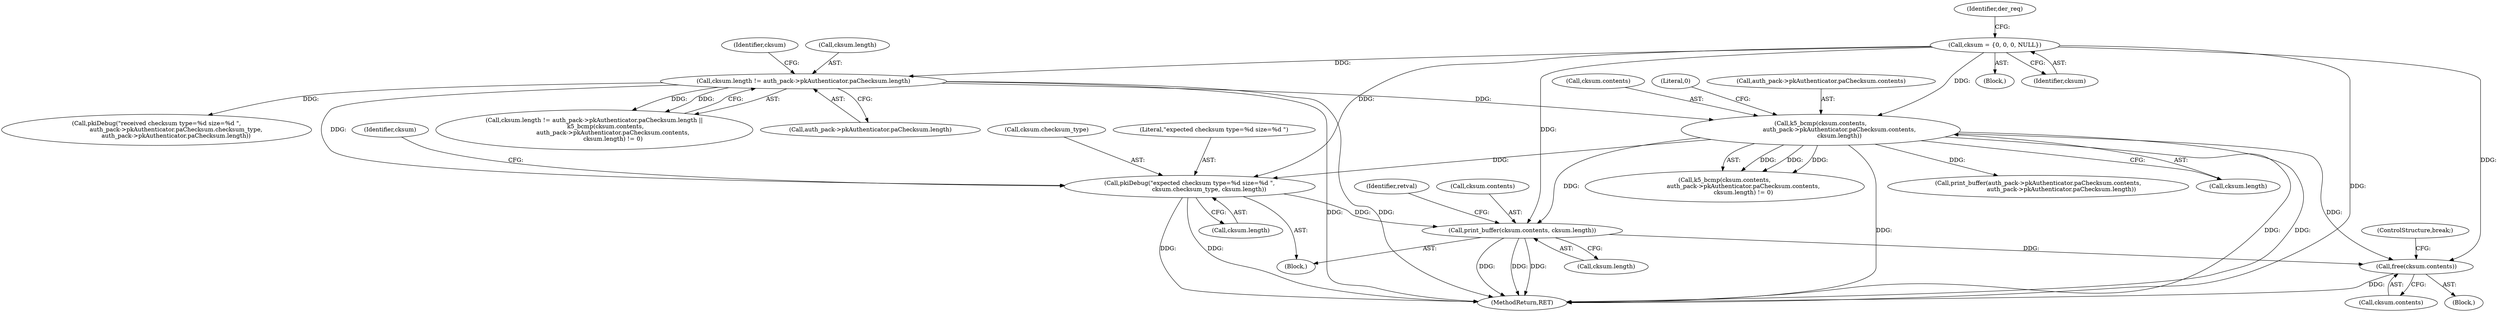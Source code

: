 digraph "0_krb5_e3b5a5e5267818c97750b266df50b6a3d4649604_1@API" {
"1000915" [label="(Call,free(cksum.contents))"];
"1000659" [label="(Call,k5_bcmp(cksum.contents,\n                    auth_pack->pkAuthenticator.paChecksum.contents,\n                    cksum.length))"];
"1000155" [label="(Call,cksum = {0, 0, 0, NULL})"];
"1000647" [label="(Call,cksum.length != auth_pack->pkAuthenticator.paChecksum.length)"];
"1000728" [label="(Call,print_buffer(cksum.contents, cksum.length))"];
"1000720" [label="(Call,pkiDebug(\"expected checksum type=%d size=%d \",\n                     cksum.checksum_type, cksum.length))"];
"1000660" [label="(Call,cksum.contents)"];
"1000722" [label="(Call,cksum.checksum_type)"];
"1000689" [label="(Call,pkiDebug(\"received checksum type=%d size=%d \",\n                     auth_pack->pkAuthenticator.paChecksum.checksum_type,\n                     auth_pack->pkAuthenticator.paChecksum.length))"];
"1000721" [label="(Literal,\"expected checksum type=%d size=%d \")"];
"1000119" [label="(Block,)"];
"1000730" [label="(Identifier,cksum)"];
"1000728" [label="(Call,print_buffer(cksum.contents, cksum.length))"];
"1000673" [label="(Literal,0)"];
"1000658" [label="(Call,k5_bcmp(cksum.contents,\n                    auth_pack->pkAuthenticator.paChecksum.contents,\n                    cksum.length) != 0)"];
"1000705" [label="(Call,print_buffer(auth_pack->pkAuthenticator.paChecksum.contents,\n                         auth_pack->pkAuthenticator.paChecksum.length))"];
"1000919" [label="(ControlStructure,break;)"];
"1000155" [label="(Call,cksum = {0, 0, 0, NULL})"];
"1000953" [label="(MethodReturn,RET)"];
"1000646" [label="(Call,cksum.length != auth_pack->pkAuthenticator.paChecksum.length ||\n            k5_bcmp(cksum.contents,\n                    auth_pack->pkAuthenticator.paChecksum.contents,\n                    cksum.length) != 0)"];
"1000915" [label="(Call,free(cksum.contents))"];
"1000159" [label="(Identifier,der_req)"];
"1000663" [label="(Call,auth_pack->pkAuthenticator.paChecksum.contents)"];
"1000736" [label="(Identifier,retval)"];
"1000674" [label="(Block,)"];
"1000670" [label="(Call,cksum.length)"];
"1000659" [label="(Call,k5_bcmp(cksum.contents,\n                    auth_pack->pkAuthenticator.paChecksum.contents,\n                    cksum.length))"];
"1000725" [label="(Call,cksum.length)"];
"1000651" [label="(Call,auth_pack->pkAuthenticator.paChecksum.length)"];
"1000720" [label="(Call,pkiDebug(\"expected checksum type=%d size=%d \",\n                     cksum.checksum_type, cksum.length))"];
"1000916" [label="(Call,cksum.contents)"];
"1000661" [label="(Identifier,cksum)"];
"1000732" [label="(Call,cksum.length)"];
"1000156" [label="(Identifier,cksum)"];
"1000648" [label="(Call,cksum.length)"];
"1000647" [label="(Call,cksum.length != auth_pack->pkAuthenticator.paChecksum.length)"];
"1000729" [label="(Call,cksum.contents)"];
"1000910" [label="(Block,)"];
"1000915" -> "1000910"  [label="AST: "];
"1000915" -> "1000916"  [label="CFG: "];
"1000916" -> "1000915"  [label="AST: "];
"1000919" -> "1000915"  [label="CFG: "];
"1000915" -> "1000953"  [label="DDG: "];
"1000659" -> "1000915"  [label="DDG: "];
"1000728" -> "1000915"  [label="DDG: "];
"1000155" -> "1000915"  [label="DDG: "];
"1000659" -> "1000658"  [label="AST: "];
"1000659" -> "1000670"  [label="CFG: "];
"1000660" -> "1000659"  [label="AST: "];
"1000663" -> "1000659"  [label="AST: "];
"1000670" -> "1000659"  [label="AST: "];
"1000673" -> "1000659"  [label="CFG: "];
"1000659" -> "1000953"  [label="DDG: "];
"1000659" -> "1000953"  [label="DDG: "];
"1000659" -> "1000953"  [label="DDG: "];
"1000659" -> "1000658"  [label="DDG: "];
"1000659" -> "1000658"  [label="DDG: "];
"1000659" -> "1000658"  [label="DDG: "];
"1000155" -> "1000659"  [label="DDG: "];
"1000647" -> "1000659"  [label="DDG: "];
"1000659" -> "1000705"  [label="DDG: "];
"1000659" -> "1000720"  [label="DDG: "];
"1000659" -> "1000728"  [label="DDG: "];
"1000155" -> "1000119"  [label="AST: "];
"1000155" -> "1000156"  [label="CFG: "];
"1000156" -> "1000155"  [label="AST: "];
"1000159" -> "1000155"  [label="CFG: "];
"1000155" -> "1000953"  [label="DDG: "];
"1000155" -> "1000647"  [label="DDG: "];
"1000155" -> "1000720"  [label="DDG: "];
"1000155" -> "1000728"  [label="DDG: "];
"1000647" -> "1000646"  [label="AST: "];
"1000647" -> "1000651"  [label="CFG: "];
"1000648" -> "1000647"  [label="AST: "];
"1000651" -> "1000647"  [label="AST: "];
"1000661" -> "1000647"  [label="CFG: "];
"1000646" -> "1000647"  [label="CFG: "];
"1000647" -> "1000953"  [label="DDG: "];
"1000647" -> "1000953"  [label="DDG: "];
"1000647" -> "1000646"  [label="DDG: "];
"1000647" -> "1000646"  [label="DDG: "];
"1000647" -> "1000689"  [label="DDG: "];
"1000647" -> "1000720"  [label="DDG: "];
"1000728" -> "1000674"  [label="AST: "];
"1000728" -> "1000732"  [label="CFG: "];
"1000729" -> "1000728"  [label="AST: "];
"1000732" -> "1000728"  [label="AST: "];
"1000736" -> "1000728"  [label="CFG: "];
"1000728" -> "1000953"  [label="DDG: "];
"1000728" -> "1000953"  [label="DDG: "];
"1000728" -> "1000953"  [label="DDG: "];
"1000720" -> "1000728"  [label="DDG: "];
"1000720" -> "1000674"  [label="AST: "];
"1000720" -> "1000725"  [label="CFG: "];
"1000721" -> "1000720"  [label="AST: "];
"1000722" -> "1000720"  [label="AST: "];
"1000725" -> "1000720"  [label="AST: "];
"1000730" -> "1000720"  [label="CFG: "];
"1000720" -> "1000953"  [label="DDG: "];
"1000720" -> "1000953"  [label="DDG: "];
}
